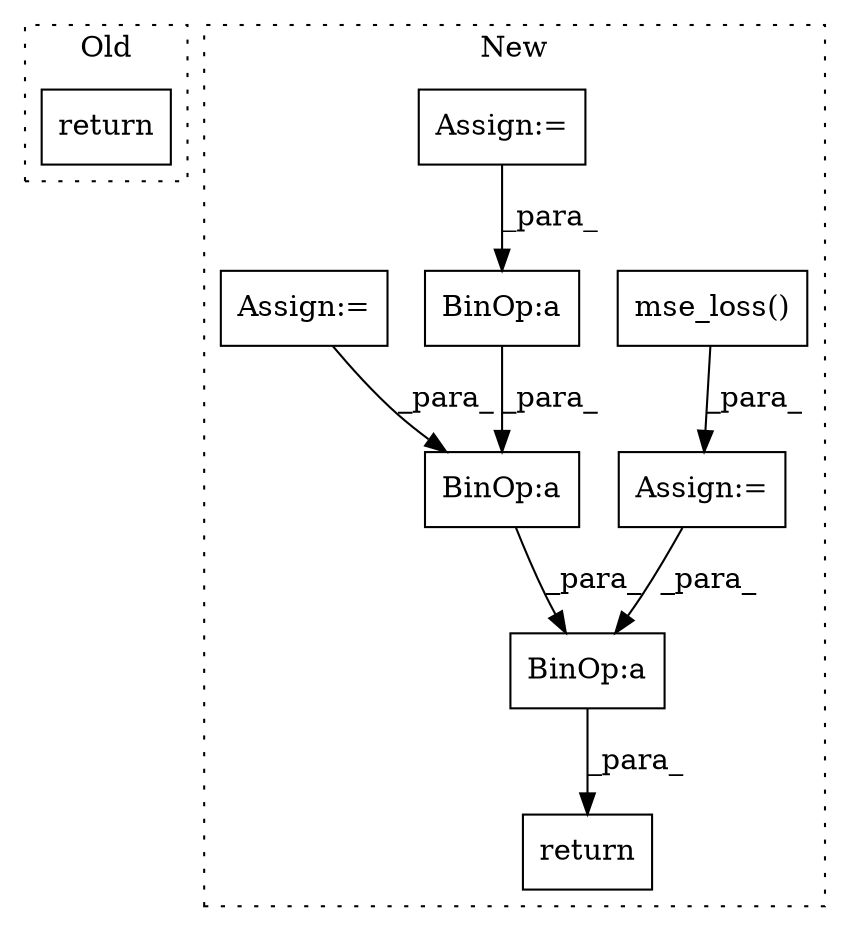 digraph G {
subgraph cluster0 {
1 [label="return" a="93" s="3088" l="7" shape="box"];
label = "Old";
style="dotted";
}
subgraph cluster1 {
2 [label="mse_loss()" a="75" s="3418,3478" l="14,1" shape="box"];
3 [label="return" a="93" s="3690" l="7" shape="box"];
4 [label="Assign:=" a="68" s="3415" l="3" shape="box"];
5 [label="BinOp:a" a="82" s="3645" l="14" shape="box"];
6 [label="BinOp:a" a="82" s="3541" l="3" shape="box"];
7 [label="Assign:=" a="68" s="3498" l="3" shape="box"];
8 [label="BinOp:a" a="82" s="3645" l="3" shape="box"];
9 [label="Assign:=" a="68" s="3329" l="3" shape="box"];
label = "New";
style="dotted";
}
2 -> 4 [label="_para_"];
4 -> 5 [label="_para_"];
5 -> 3 [label="_para_"];
6 -> 8 [label="_para_"];
7 -> 6 [label="_para_"];
8 -> 5 [label="_para_"];
9 -> 8 [label="_para_"];
}